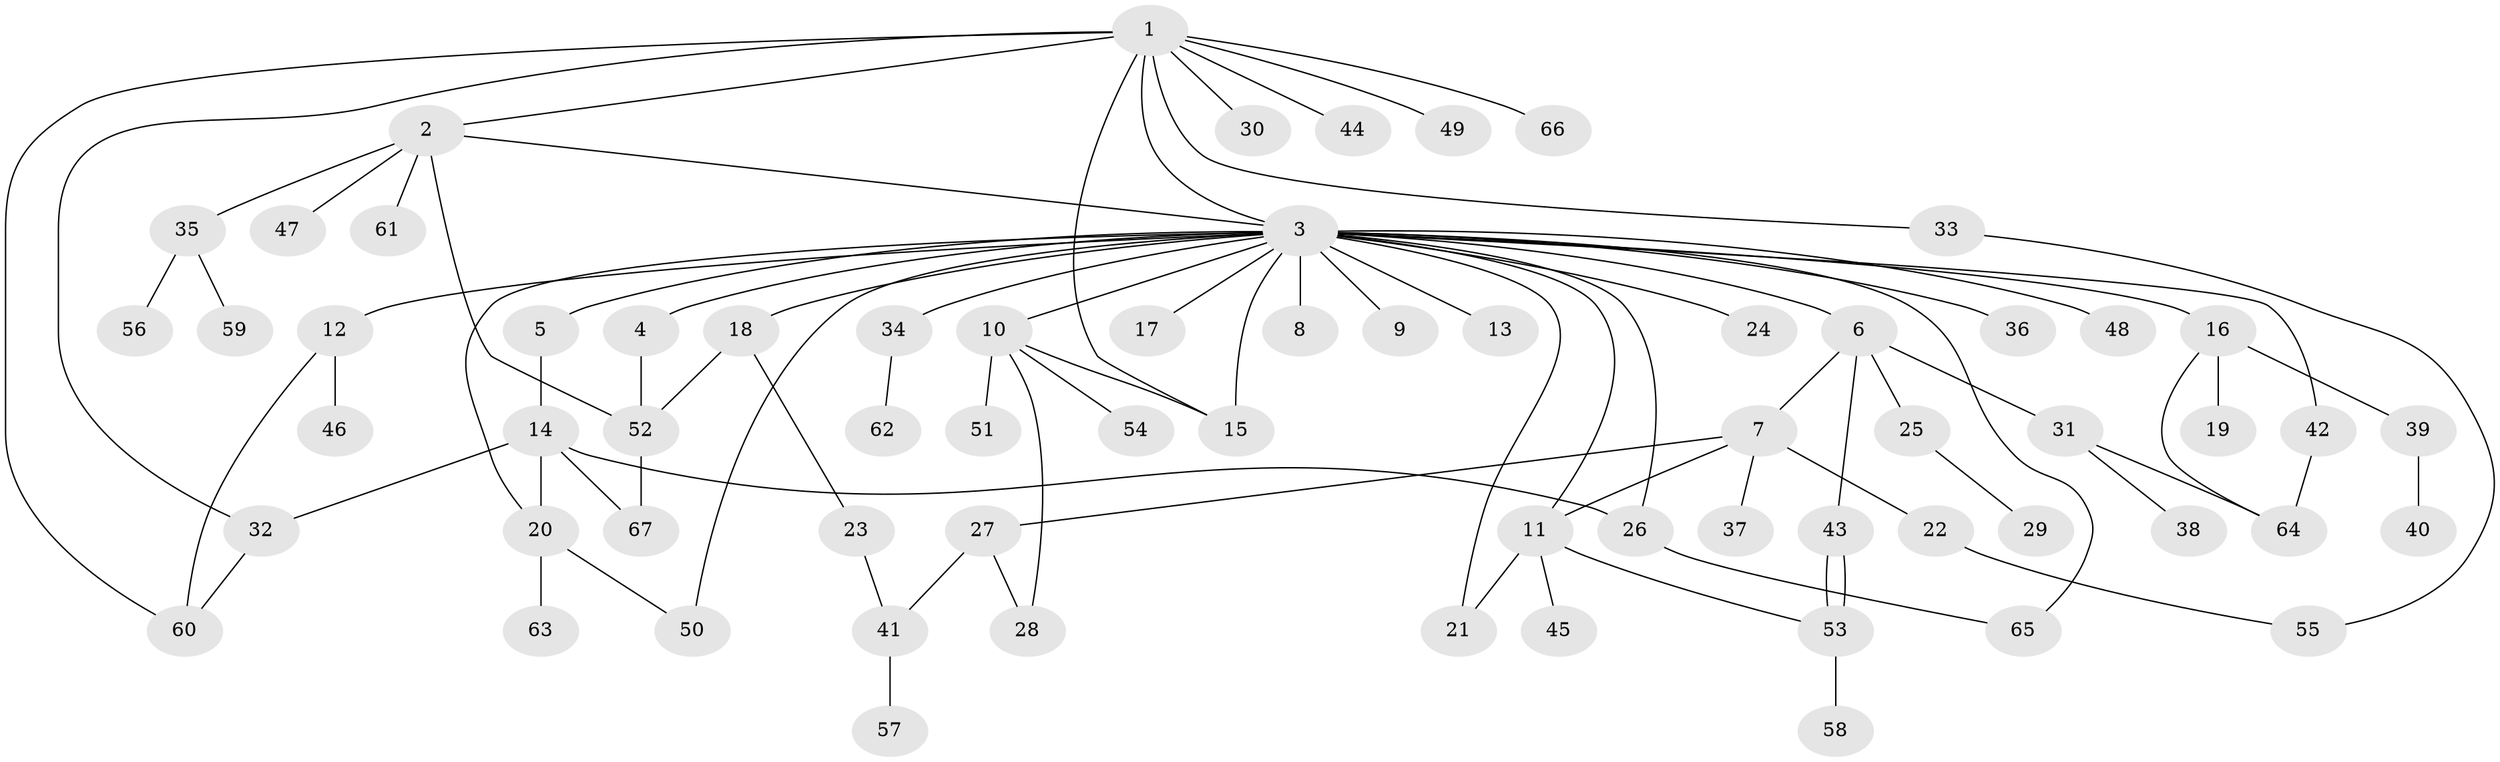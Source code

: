 // coarse degree distribution, {5: 0.05, 19: 0.05, 2: 0.15, 4: 0.05, 1: 0.65, 3: 0.05}
// Generated by graph-tools (version 1.1) at 2025/17/03/04/25 18:17:59]
// undirected, 67 vertices, 88 edges
graph export_dot {
graph [start="1"]
  node [color=gray90,style=filled];
  1;
  2;
  3;
  4;
  5;
  6;
  7;
  8;
  9;
  10;
  11;
  12;
  13;
  14;
  15;
  16;
  17;
  18;
  19;
  20;
  21;
  22;
  23;
  24;
  25;
  26;
  27;
  28;
  29;
  30;
  31;
  32;
  33;
  34;
  35;
  36;
  37;
  38;
  39;
  40;
  41;
  42;
  43;
  44;
  45;
  46;
  47;
  48;
  49;
  50;
  51;
  52;
  53;
  54;
  55;
  56;
  57;
  58;
  59;
  60;
  61;
  62;
  63;
  64;
  65;
  66;
  67;
  1 -- 2;
  1 -- 3;
  1 -- 15;
  1 -- 30;
  1 -- 32;
  1 -- 33;
  1 -- 44;
  1 -- 49;
  1 -- 60;
  1 -- 66;
  2 -- 3;
  2 -- 35;
  2 -- 47;
  2 -- 52;
  2 -- 61;
  3 -- 4;
  3 -- 5;
  3 -- 6;
  3 -- 8;
  3 -- 9;
  3 -- 10;
  3 -- 11;
  3 -- 12;
  3 -- 13;
  3 -- 15;
  3 -- 16;
  3 -- 17;
  3 -- 18;
  3 -- 20;
  3 -- 21;
  3 -- 24;
  3 -- 26;
  3 -- 34;
  3 -- 36;
  3 -- 42;
  3 -- 48;
  3 -- 50;
  3 -- 65;
  4 -- 52;
  5 -- 14;
  6 -- 7;
  6 -- 25;
  6 -- 31;
  6 -- 43;
  7 -- 11;
  7 -- 22;
  7 -- 27;
  7 -- 37;
  10 -- 15;
  10 -- 28;
  10 -- 51;
  10 -- 54;
  11 -- 21;
  11 -- 45;
  11 -- 53;
  12 -- 46;
  12 -- 60;
  14 -- 20;
  14 -- 26;
  14 -- 32;
  14 -- 67;
  16 -- 19;
  16 -- 39;
  16 -- 64;
  18 -- 23;
  18 -- 52;
  20 -- 50;
  20 -- 63;
  22 -- 55;
  23 -- 41;
  25 -- 29;
  26 -- 65;
  27 -- 28;
  27 -- 41;
  31 -- 38;
  31 -- 64;
  32 -- 60;
  33 -- 55;
  34 -- 62;
  35 -- 56;
  35 -- 59;
  39 -- 40;
  41 -- 57;
  42 -- 64;
  43 -- 53;
  43 -- 53;
  52 -- 67;
  53 -- 58;
}
